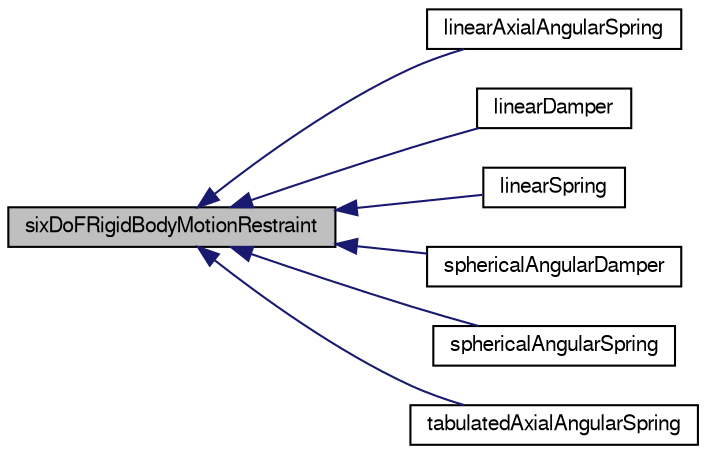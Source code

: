 digraph "sixDoFRigidBodyMotionRestraint"
{
  bgcolor="transparent";
  edge [fontname="FreeSans",fontsize="10",labelfontname="FreeSans",labelfontsize="10"];
  node [fontname="FreeSans",fontsize="10",shape=record];
  rankdir="LR";
  Node0 [label="sixDoFRigidBodyMotionRestraint",height=0.2,width=0.4,color="black", fillcolor="grey75", style="filled", fontcolor="black"];
  Node0 -> Node1 [dir="back",color="midnightblue",fontsize="10",style="solid",fontname="FreeSans"];
  Node1 [label="linearAxialAngularSpring",height=0.2,width=0.4,color="black",URL="$a29502.html",tooltip="sixDoFRigidBodyMotionRestraints model. Linear axial angular spring. "];
  Node0 -> Node2 [dir="back",color="midnightblue",fontsize="10",style="solid",fontname="FreeSans"];
  Node2 [label="linearDamper",height=0.2,width=0.4,color="black",URL="$a29506.html",tooltip="sixDoFRigidBodyMotionRestraints model. Linear spring. "];
  Node0 -> Node3 [dir="back",color="midnightblue",fontsize="10",style="solid",fontname="FreeSans"];
  Node3 [label="linearSpring",height=0.2,width=0.4,color="black",URL="$a29510.html",tooltip="sixDoFRigidBodyMotionRestraints model. Linear spring. "];
  Node0 -> Node4 [dir="back",color="midnightblue",fontsize="10",style="solid",fontname="FreeSans"];
  Node4 [label="sphericalAngularDamper",height=0.2,width=0.4,color="black",URL="$a29518.html",tooltip="sixDoFRigidBodyMotionRestraints model. Spherical angular damper. "];
  Node0 -> Node5 [dir="back",color="midnightblue",fontsize="10",style="solid",fontname="FreeSans"];
  Node5 [label="sphericalAngularSpring",height=0.2,width=0.4,color="black",URL="$a29522.html",tooltip="sixDoFRigidBodyMotionRestraints model. Spherical angular spring. "];
  Node0 -> Node6 [dir="back",color="midnightblue",fontsize="10",style="solid",fontname="FreeSans"];
  Node6 [label="tabulatedAxialAngularSpring",height=0.2,width=0.4,color="black",URL="$a29526.html",tooltip="sixDoFRigidBodyMotionRestraints model. Axial angular spring with moment values drawn from an interpol..."];
}
